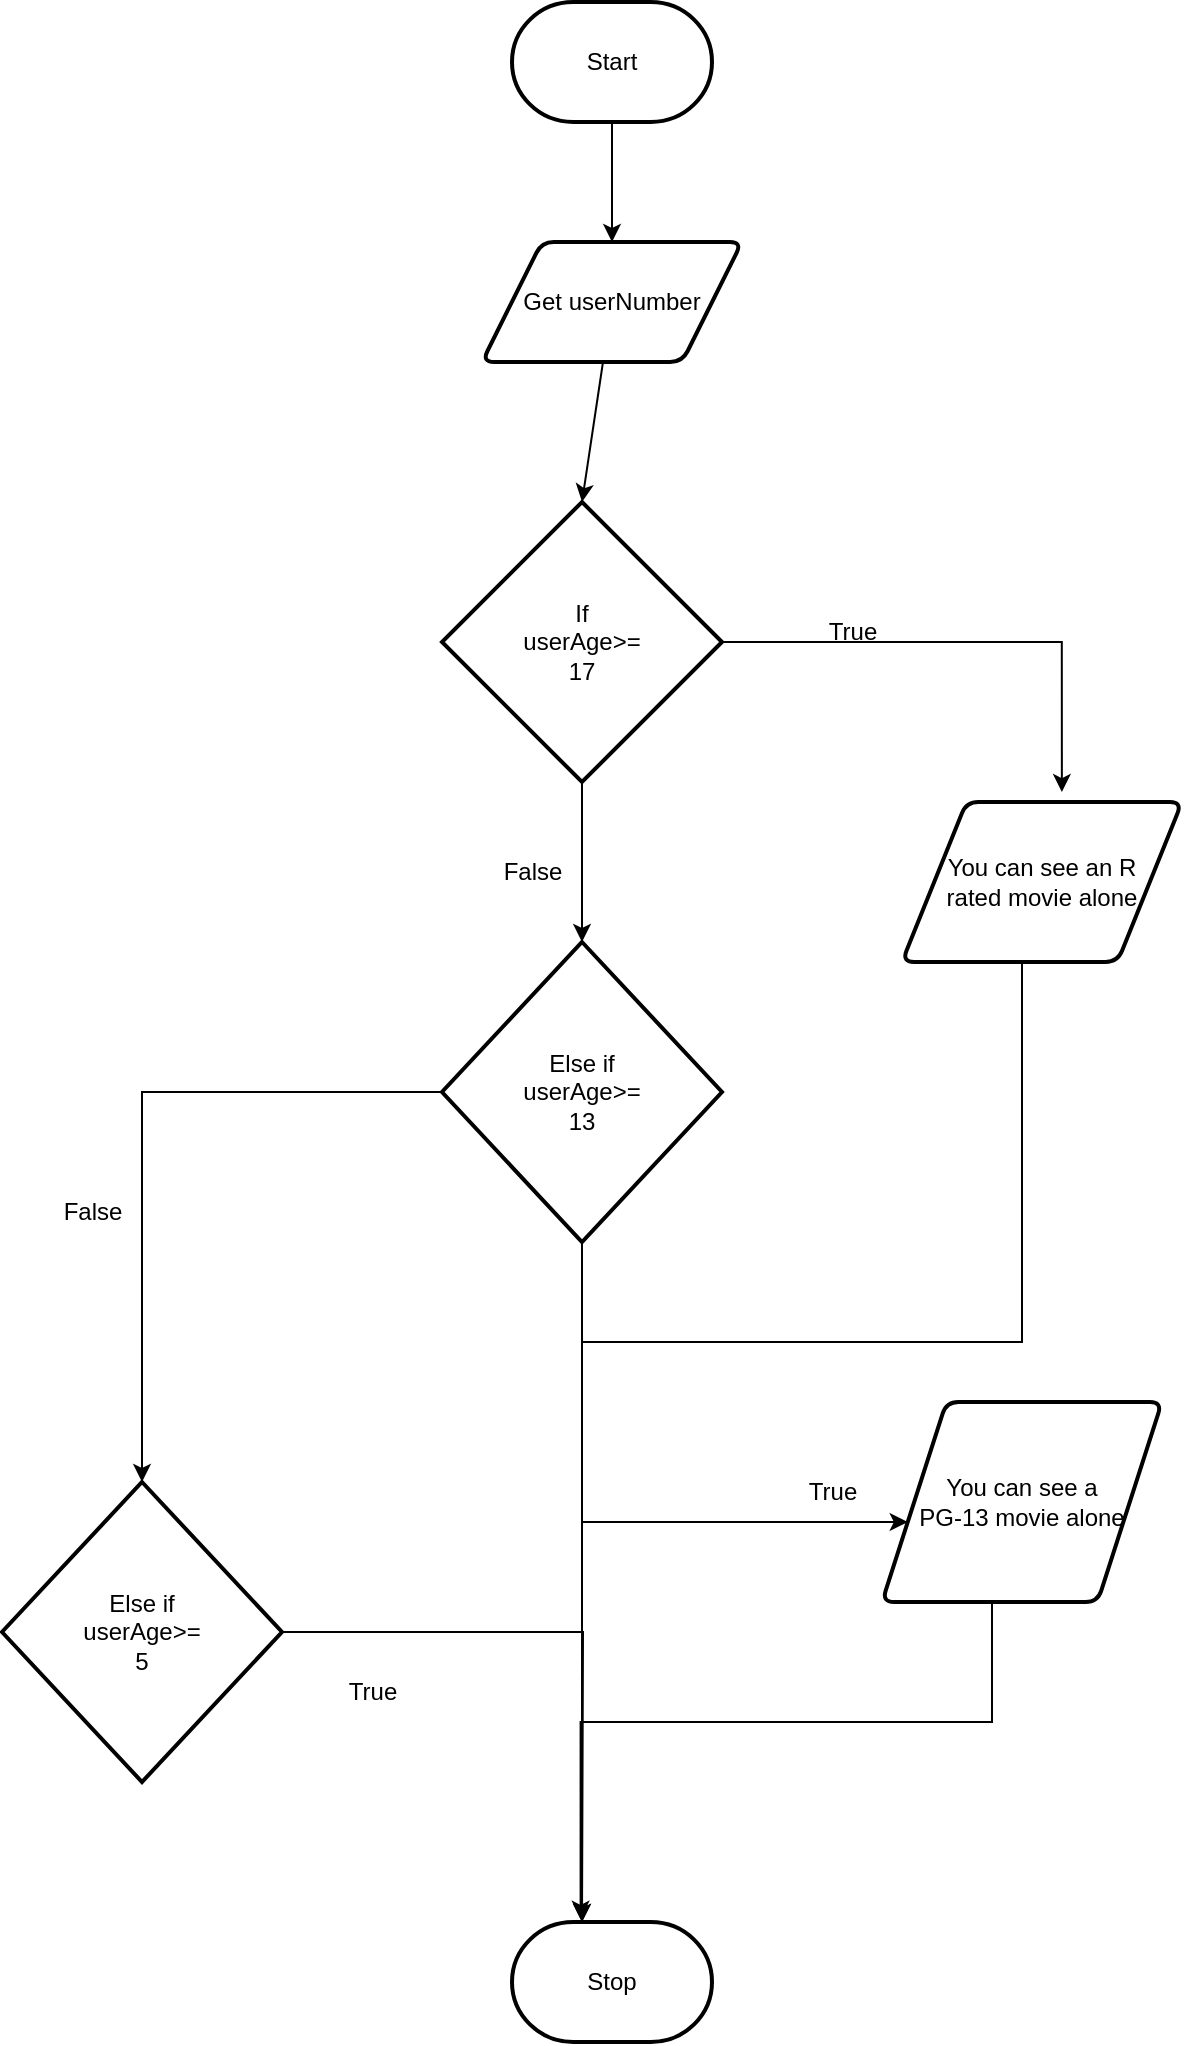 <mxfile>
    <diagram id="HIP3nbAZw_EuaXWnEj3U" name="Page-1">
        <mxGraphModel dx="1696" dy="512" grid="1" gridSize="10" guides="1" tooltips="1" connect="1" arrows="1" fold="1" page="1" pageScale="1" pageWidth="850" pageHeight="1100" math="0" shadow="0">
            <root>
                <mxCell id="0"/>
                <mxCell id="1" parent="0"/>
                <mxCell id="5" style="edgeStyle=none;html=1;entryX=0.5;entryY=0;entryDx=0;entryDy=0;" edge="1" parent="1" source="6" target="11">
                    <mxGeometry relative="1" as="geometry">
                        <mxPoint x="100" y="330" as="targetPoint"/>
                    </mxGeometry>
                </mxCell>
                <mxCell id="6" value="Start" style="strokeWidth=2;html=1;shape=mxgraph.flowchart.terminator;whiteSpace=wrap;" vertex="1" parent="1">
                    <mxGeometry x="65" y="60" width="100" height="60" as="geometry"/>
                </mxCell>
                <mxCell id="7" value="Stop" style="strokeWidth=2;html=1;shape=mxgraph.flowchart.terminator;whiteSpace=wrap;" vertex="1" parent="1">
                    <mxGeometry x="65" y="1020" width="100" height="60" as="geometry"/>
                </mxCell>
                <mxCell id="10" style="edgeStyle=none;html=1;entryX=0.5;entryY=0;entryDx=0;entryDy=0;entryPerimeter=0;" edge="1" parent="1" source="11" target="14">
                    <mxGeometry relative="1" as="geometry"/>
                </mxCell>
                <mxCell id="11" value="Get userNumber" style="shape=parallelogram;html=1;strokeWidth=2;perimeter=parallelogramPerimeter;whiteSpace=wrap;rounded=1;arcSize=12;size=0.23;" vertex="1" parent="1">
                    <mxGeometry x="50" y="180" width="130" height="60" as="geometry"/>
                </mxCell>
                <mxCell id="12" style="edgeStyle=orthogonalEdgeStyle;shape=connector;rounded=1;html=1;entryX=0.5;entryY=0;entryDx=0;entryDy=0;entryPerimeter=0;labelBackgroundColor=default;strokeColor=default;fontFamily=Helvetica;fontSize=12;fontColor=default;endArrow=classic;" edge="1" parent="1" source="14" target="20">
                    <mxGeometry relative="1" as="geometry"/>
                </mxCell>
                <mxCell id="27" style="edgeStyle=orthogonalEdgeStyle;html=1;entryX=0.571;entryY=-0.062;entryDx=0;entryDy=0;entryPerimeter=0;rounded=0;" edge="1" parent="1" source="14" target="16">
                    <mxGeometry relative="1" as="geometry"/>
                </mxCell>
                <mxCell id="14" value="If&lt;br&gt;userAge&amp;gt;=&lt;br&gt;17" style="strokeWidth=2;html=1;shape=mxgraph.flowchart.decision;whiteSpace=wrap;" vertex="1" parent="1">
                    <mxGeometry x="30" y="310" width="140" height="140" as="geometry"/>
                </mxCell>
                <mxCell id="15" style="edgeStyle=orthogonalEdgeStyle;shape=connector;rounded=0;html=1;entryX=0.5;entryY=0;entryDx=0;entryDy=0;entryPerimeter=0;labelBackgroundColor=default;strokeColor=default;fontFamily=Helvetica;fontSize=11;fontColor=default;endArrow=classic;" edge="1" parent="1" source="16" target="20">
                    <mxGeometry relative="1" as="geometry">
                        <Array as="points">
                            <mxPoint x="320" y="730"/>
                            <mxPoint x="100" y="730"/>
                        </Array>
                    </mxGeometry>
                </mxCell>
                <mxCell id="16" value="You can see an R &lt;br&gt;rated movie alone" style="shape=parallelogram;html=1;strokeWidth=2;perimeter=parallelogramPerimeter;whiteSpace=wrap;rounded=1;arcSize=12;size=0.23;" vertex="1" parent="1">
                    <mxGeometry x="260" y="460" width="140" height="80" as="geometry"/>
                </mxCell>
                <mxCell id="17" value="True" style="text;html=1;align=center;verticalAlign=middle;resizable=0;points=[];autosize=1;strokeColor=none;fillColor=none;" vertex="1" parent="1">
                    <mxGeometry x="210" y="360" width="50" height="30" as="geometry"/>
                </mxCell>
                <mxCell id="18" style="edgeStyle=orthogonalEdgeStyle;shape=connector;rounded=0;html=1;labelBackgroundColor=default;strokeColor=default;fontFamily=Helvetica;fontSize=12;fontColor=default;endArrow=classic;" edge="1" parent="1" source="20" target="23">
                    <mxGeometry relative="1" as="geometry">
                        <mxPoint x="300" y="930" as="targetPoint"/>
                        <Array as="points">
                            <mxPoint x="100" y="820"/>
                        </Array>
                    </mxGeometry>
                </mxCell>
                <mxCell id="19" style="edgeStyle=none;html=1;" edge="1" parent="1" source="20">
                    <mxGeometry relative="1" as="geometry">
                        <mxPoint x="100" y="1020" as="targetPoint"/>
                        <Array as="points">
                            <mxPoint x="100" y="900"/>
                        </Array>
                    </mxGeometry>
                </mxCell>
                <mxCell id="51" style="edgeStyle=orthogonalEdgeStyle;rounded=0;html=1;entryX=0.5;entryY=0;entryDx=0;entryDy=0;entryPerimeter=0;" edge="1" parent="1" source="20" target="49">
                    <mxGeometry relative="1" as="geometry"/>
                </mxCell>
                <mxCell id="20" value="Else if&lt;br&gt;userAge&amp;gt;=&lt;br&gt;13" style="strokeWidth=2;html=1;shape=mxgraph.flowchart.decision;whiteSpace=wrap;" vertex="1" parent="1">
                    <mxGeometry x="30" y="530" width="140" height="150" as="geometry"/>
                </mxCell>
                <mxCell id="21" value="False" style="text;html=1;align=center;verticalAlign=middle;resizable=0;points=[];autosize=1;strokeColor=none;fillColor=none;fontSize=12;fontFamily=Helvetica;fontColor=default;" vertex="1" parent="1">
                    <mxGeometry x="50" y="480" width="50" height="30" as="geometry"/>
                </mxCell>
                <mxCell id="22" style="edgeStyle=orthogonalEdgeStyle;shape=connector;rounded=0;html=1;entryX=0.343;entryY=-0.027;entryDx=0;entryDy=0;entryPerimeter=0;labelBackgroundColor=default;strokeColor=default;fontFamily=Helvetica;fontSize=11;fontColor=default;endArrow=classic;" edge="1" parent="1" source="23" target="7">
                    <mxGeometry relative="1" as="geometry">
                        <Array as="points">
                            <mxPoint x="305" y="920"/>
                            <mxPoint x="99" y="920"/>
                        </Array>
                    </mxGeometry>
                </mxCell>
                <mxCell id="23" value="You can see a &lt;br&gt;PG-13 movie alone" style="shape=parallelogram;html=1;strokeWidth=2;perimeter=parallelogramPerimeter;whiteSpace=wrap;rounded=1;arcSize=12;size=0.23;fontFamily=Helvetica;fontSize=12;fontColor=default;fillColor=none;gradientColor=none;" vertex="1" parent="1">
                    <mxGeometry x="250" y="760" width="140" height="100" as="geometry"/>
                </mxCell>
                <mxCell id="24" value="True" style="text;html=1;align=center;verticalAlign=middle;resizable=0;points=[];autosize=1;strokeColor=none;fillColor=none;fontSize=12;fontFamily=Helvetica;fontColor=default;" vertex="1" parent="1">
                    <mxGeometry x="200" y="790" width="50" height="30" as="geometry"/>
                </mxCell>
                <mxCell id="25" value="False" style="text;html=1;align=center;verticalAlign=middle;resizable=0;points=[];autosize=1;strokeColor=none;fillColor=none;fontSize=12;fontFamily=Helvetica;fontColor=default;" vertex="1" parent="1">
                    <mxGeometry x="-170" y="650" width="50" height="30" as="geometry"/>
                </mxCell>
                <mxCell id="52" style="edgeStyle=orthogonalEdgeStyle;rounded=0;html=1;" edge="1" parent="1" source="49">
                    <mxGeometry relative="1" as="geometry">
                        <mxPoint x="100" y="1020" as="targetPoint"/>
                    </mxGeometry>
                </mxCell>
                <mxCell id="49" value="Else if&lt;br&gt;userAge&amp;gt;=&lt;br&gt;5" style="strokeWidth=2;html=1;shape=mxgraph.flowchart.decision;whiteSpace=wrap;" vertex="1" parent="1">
                    <mxGeometry x="-190" y="800" width="140" height="150" as="geometry"/>
                </mxCell>
                <mxCell id="53" value="True" style="text;html=1;align=center;verticalAlign=middle;resizable=0;points=[];autosize=1;strokeColor=none;fillColor=none;" vertex="1" parent="1">
                    <mxGeometry x="-30" y="890" width="50" height="30" as="geometry"/>
                </mxCell>
            </root>
        </mxGraphModel>
    </diagram>
</mxfile>